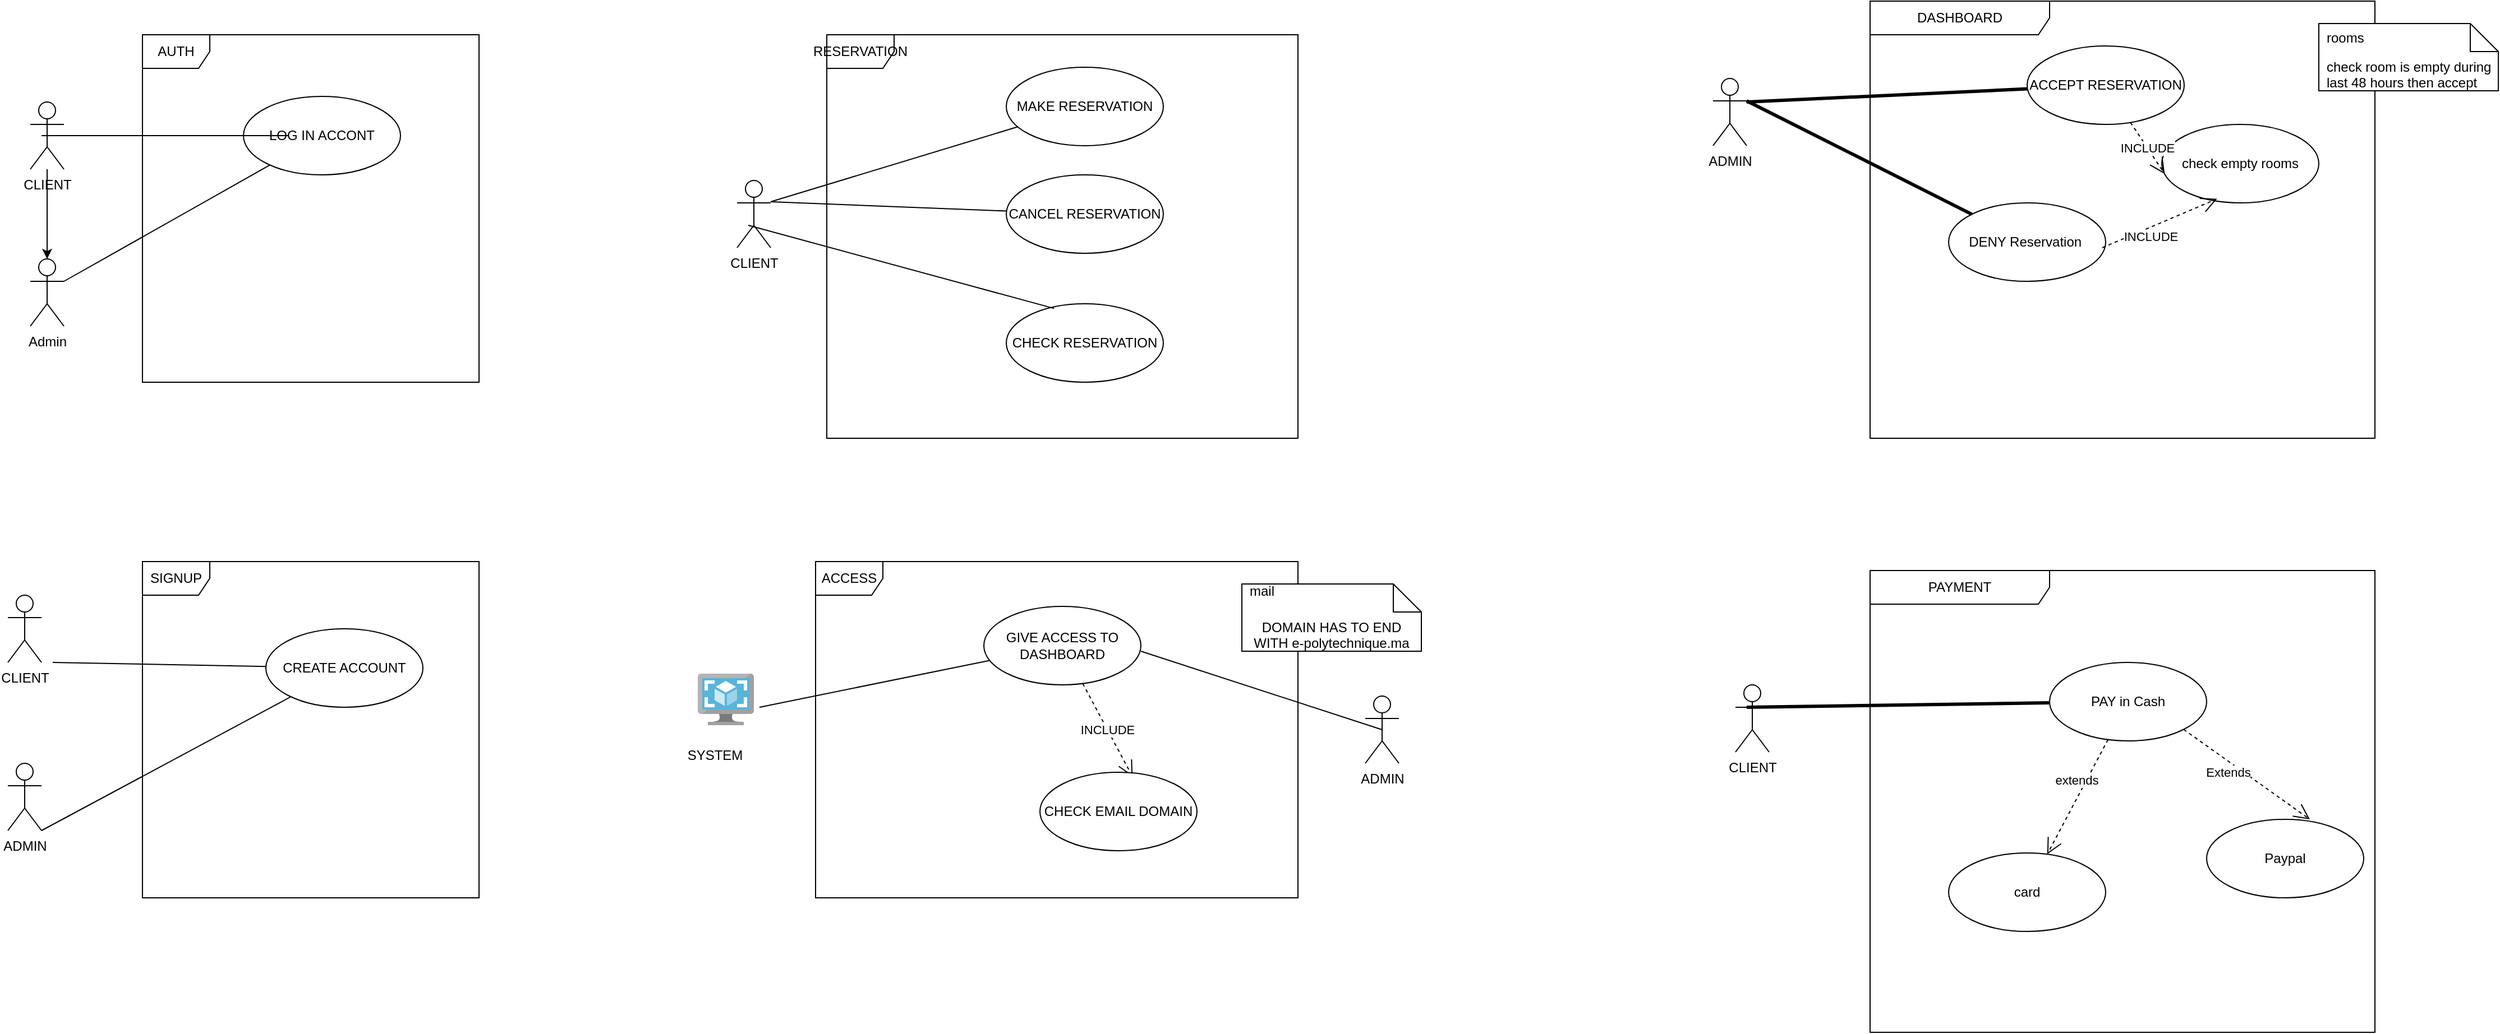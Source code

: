 <mxfile version="26.2.14">
  <diagram name="Page-1" id="AVNgcjcgZHWc-DgP9k2f">
    <mxGraphModel dx="1804" dy="968" grid="1" gridSize="10" guides="1" tooltips="1" connect="1" arrows="1" fold="1" page="1" pageScale="1" pageWidth="3300" pageHeight="4681" math="0" shadow="0">
      <root>
        <mxCell id="0" />
        <mxCell id="1" parent="0" />
        <mxCell id="lqXOrUP9vOLOigYQvVyq-1" value="AUTH" style="shape=umlFrame;whiteSpace=wrap;html=1;pointerEvents=0;" vertex="1" parent="1">
          <mxGeometry x="1130" y="1380" width="300" height="310" as="geometry" />
        </mxCell>
        <mxCell id="lqXOrUP9vOLOigYQvVyq-4" value="" style="edgeStyle=orthogonalEdgeStyle;rounded=0;orthogonalLoop=1;jettySize=auto;html=1;" edge="1" parent="1" source="lqXOrUP9vOLOigYQvVyq-2" target="lqXOrUP9vOLOigYQvVyq-3">
          <mxGeometry relative="1" as="geometry" />
        </mxCell>
        <mxCell id="lqXOrUP9vOLOigYQvVyq-2" value="CLIENT" style="shape=umlActor;verticalLabelPosition=bottom;verticalAlign=top;html=1;" vertex="1" parent="1">
          <mxGeometry x="1030" y="1440" width="30" height="60" as="geometry" />
        </mxCell>
        <mxCell id="lqXOrUP9vOLOigYQvVyq-3" value="Admin&lt;div&gt;&lt;br&gt;&lt;/div&gt;" style="shape=umlActor;verticalLabelPosition=bottom;verticalAlign=top;html=1;" vertex="1" parent="1">
          <mxGeometry x="1030" y="1580" width="30" height="60" as="geometry" />
        </mxCell>
        <mxCell id="lqXOrUP9vOLOigYQvVyq-5" value="LOG IN ACCONT" style="ellipse;whiteSpace=wrap;html=1;" vertex="1" parent="1">
          <mxGeometry x="1220" y="1435" width="140" height="70" as="geometry" />
        </mxCell>
        <mxCell id="lqXOrUP9vOLOigYQvVyq-6" value="" style="line;strokeWidth=1;fillColor=none;align=left;verticalAlign=middle;spacingTop=-1;spacingLeft=3;spacingRight=3;rotatable=0;labelPosition=right;points=[];portConstraint=eastwest;strokeColor=inherit;" vertex="1" parent="1">
          <mxGeometry x="1040" y="1466" width="220" height="8" as="geometry" />
        </mxCell>
        <mxCell id="lqXOrUP9vOLOigYQvVyq-8" value="" style="endArrow=none;html=1;rounded=0;" edge="1" parent="1" target="lqXOrUP9vOLOigYQvVyq-5">
          <mxGeometry width="50" height="50" relative="1" as="geometry">
            <mxPoint x="1060" y="1600" as="sourcePoint" />
            <mxPoint x="1110" y="1550" as="targetPoint" />
          </mxGeometry>
        </mxCell>
        <mxCell id="lqXOrUP9vOLOigYQvVyq-9" value="SIGNUP" style="shape=umlFrame;whiteSpace=wrap;html=1;pointerEvents=0;" vertex="1" parent="1">
          <mxGeometry x="1130" y="1850" width="300" height="300" as="geometry" />
        </mxCell>
        <mxCell id="lqXOrUP9vOLOigYQvVyq-10" value="CLIENT" style="shape=umlActor;verticalLabelPosition=bottom;verticalAlign=top;html=1;" vertex="1" parent="1">
          <mxGeometry x="1010" y="1880" width="30" height="60" as="geometry" />
        </mxCell>
        <mxCell id="lqXOrUP9vOLOigYQvVyq-11" value="ADMIN&lt;div&gt;&lt;br&gt;&lt;/div&gt;" style="shape=umlActor;verticalLabelPosition=bottom;verticalAlign=top;html=1;" vertex="1" parent="1">
          <mxGeometry x="1010" y="2030" width="30" height="60" as="geometry" />
        </mxCell>
        <mxCell id="lqXOrUP9vOLOigYQvVyq-12" value="CREATE ACCOUNT" style="ellipse;whiteSpace=wrap;html=1;" vertex="1" parent="1">
          <mxGeometry x="1240" y="1910" width="140" height="70" as="geometry" />
        </mxCell>
        <mxCell id="lqXOrUP9vOLOigYQvVyq-13" value="" style="endArrow=none;html=1;rounded=0;" edge="1" parent="1" target="lqXOrUP9vOLOigYQvVyq-12">
          <mxGeometry width="50" height="50" relative="1" as="geometry">
            <mxPoint x="1050" y="1940" as="sourcePoint" />
            <mxPoint x="1100" y="1890" as="targetPoint" />
          </mxGeometry>
        </mxCell>
        <mxCell id="lqXOrUP9vOLOigYQvVyq-14" value="" style="endArrow=none;html=1;rounded=0;" edge="1" parent="1" target="lqXOrUP9vOLOigYQvVyq-12">
          <mxGeometry width="50" height="50" relative="1" as="geometry">
            <mxPoint x="1040" y="2090" as="sourcePoint" />
            <mxPoint x="1090" y="2040" as="targetPoint" />
          </mxGeometry>
        </mxCell>
        <mxCell id="lqXOrUP9vOLOigYQvVyq-15" value="RESERVATION" style="shape=umlFrame;whiteSpace=wrap;html=1;pointerEvents=0;" vertex="1" parent="1">
          <mxGeometry x="1740" y="1380" width="420" height="360" as="geometry" />
        </mxCell>
        <mxCell id="lqXOrUP9vOLOigYQvVyq-16" value="CLIENT&lt;div&gt;&lt;br&gt;&lt;/div&gt;" style="shape=umlActor;verticalLabelPosition=bottom;verticalAlign=top;html=1;" vertex="1" parent="1">
          <mxGeometry x="1660" y="1510" width="30" height="60" as="geometry" />
        </mxCell>
        <mxCell id="lqXOrUP9vOLOigYQvVyq-17" value="MAKE RESERVATION&lt;span style=&quot;color: rgba(0, 0, 0, 0); font-family: monospace; font-size: 0px; text-align: start; text-wrap-mode: nowrap;&quot;&gt;%3CmxGraphModel%3E%3Croot%3E%3CmxCell%20id%3D%220%22%2F%3E%3CmxCell%20id%3D%221%22%20parent%3D%220%22%2F%3E%3CmxCell%20id%3D%222%22%20value%3D%22CLIENT%22%20style%3D%22shape%3DumlActor%3BverticalLabelPosition%3Dbottom%3BverticalAlign%3Dtop%3Bhtml%3D1%3B%22%20vertex%3D%221%22%20parent%3D%221%22%3E%3CmxGeometry%20x%3D%221010%22%20y%3D%221880%22%20width%3D%2230%22%20height%3D%2260%22%20as%3D%22geometry%22%2F%3E%3C%2FmxCell%3E%3C%2Froot%3E%3C%2FmxGraphModel%3E&lt;/span&gt;" style="ellipse;whiteSpace=wrap;html=1;" vertex="1" parent="1">
          <mxGeometry x="1900" y="1409" width="140" height="70" as="geometry" />
        </mxCell>
        <mxCell id="lqXOrUP9vOLOigYQvVyq-18" value="CANCEL RESERVATION&lt;span style=&quot;color: rgba(0, 0, 0, 0); font-family: monospace; font-size: 0px; text-align: start; text-wrap-mode: nowrap;&quot;&gt;%3CmxGraphModel%3E%3Croot%3E%3CmxCell%20id%3D%220%22%2F%3E%3CmxCell%20id%3D%221%22%20parent%3D%220%22%2F%3E%3CmxCell%20id%3D%222%22%20value%3D%22CLIENT%22%20style%3D%22shape%3DumlActor%3BverticalLabelPosition%3Dbottom%3BverticalAlign%3Dtop%3Bhtml%3D1%3B%22%20vertex%3D%221%22%20parent%3D%221%22%3E%3CmxGeometry%20x%3D%221010%22%20y%3D%221880%22%20width%3D%2230%22%20height%3D%2260%22%20as%3D%22geometry%22%2F%3E%3C%2FmxCell%3E%3C%2Froot%3E%3C%2FmxGraphModel%3E&lt;/span&gt;" style="ellipse;whiteSpace=wrap;html=1;" vertex="1" parent="1">
          <mxGeometry x="1900" y="1505" width="140" height="70" as="geometry" />
        </mxCell>
        <mxCell id="lqXOrUP9vOLOigYQvVyq-19" value="CHECK RESERVATION" style="ellipse;whiteSpace=wrap;html=1;" vertex="1" parent="1">
          <mxGeometry x="1900" y="1620" width="140" height="70" as="geometry" />
        </mxCell>
        <mxCell id="lqXOrUP9vOLOigYQvVyq-21" value="" style="endArrow=none;html=1;rounded=0;" edge="1" parent="1" target="lqXOrUP9vOLOigYQvVyq-17">
          <mxGeometry width="50" height="50" relative="1" as="geometry">
            <mxPoint x="1690" y="1529" as="sourcePoint" />
            <mxPoint x="1740" y="1479" as="targetPoint" />
          </mxGeometry>
        </mxCell>
        <mxCell id="lqXOrUP9vOLOigYQvVyq-22" value="" style="endArrow=none;html=1;rounded=0;" edge="1" parent="1" target="lqXOrUP9vOLOigYQvVyq-18">
          <mxGeometry width="50" height="50" relative="1" as="geometry">
            <mxPoint x="1690" y="1529" as="sourcePoint" />
            <mxPoint x="1740" y="1479" as="targetPoint" />
          </mxGeometry>
        </mxCell>
        <mxCell id="lqXOrUP9vOLOigYQvVyq-23" value="" style="endArrow=none;html=1;rounded=0;entryX=0.305;entryY=0.06;entryDx=0;entryDy=0;entryPerimeter=0;" edge="1" parent="1" target="lqXOrUP9vOLOigYQvVyq-19">
          <mxGeometry width="50" height="50" relative="1" as="geometry">
            <mxPoint x="1670" y="1550" as="sourcePoint" />
            <mxPoint x="1880" y="1559" as="targetPoint" />
          </mxGeometry>
        </mxCell>
        <mxCell id="lqXOrUP9vOLOigYQvVyq-32" value="ACCESS" style="shape=umlFrame;whiteSpace=wrap;html=1;pointerEvents=0;" vertex="1" parent="1">
          <mxGeometry x="1730" y="1850" width="430" height="300" as="geometry" />
        </mxCell>
        <mxCell id="lqXOrUP9vOLOigYQvVyq-34" value="" style="image;sketch=0;aspect=fixed;html=1;points=[];align=center;fontSize=12;image=img/lib/mscae/VM_Images.svg;" vertex="1" parent="1">
          <mxGeometry x="1625" y="1950" width="50" height="46" as="geometry" />
        </mxCell>
        <mxCell id="lqXOrUP9vOLOigYQvVyq-35" value="SYSTEM" style="text;html=1;align=center;verticalAlign=middle;resizable=0;points=[];autosize=1;strokeColor=none;fillColor=none;" vertex="1" parent="1">
          <mxGeometry x="1605" y="2008" width="70" height="30" as="geometry" />
        </mxCell>
        <mxCell id="lqXOrUP9vOLOigYQvVyq-36" value="GIVE ACCESS TO DASHBOARD" style="ellipse;whiteSpace=wrap;html=1;" vertex="1" parent="1">
          <mxGeometry x="1880" y="1890" width="140" height="70" as="geometry" />
        </mxCell>
        <mxCell id="lqXOrUP9vOLOigYQvVyq-38" value="INCLUDE" style="endArrow=open;endSize=12;dashed=1;html=1;rounded=0;entryX=0.59;entryY=0.057;entryDx=0;entryDy=0;entryPerimeter=0;" edge="1" parent="1" source="lqXOrUP9vOLOigYQvVyq-36" target="lqXOrUP9vOLOigYQvVyq-39">
          <mxGeometry width="160" relative="1" as="geometry">
            <mxPoint x="1865" y="2008" as="sourcePoint" />
            <mxPoint x="2025" y="2008" as="targetPoint" />
          </mxGeometry>
        </mxCell>
        <mxCell id="lqXOrUP9vOLOigYQvVyq-39" value="CHECK EMAIL DOMAIN" style="ellipse;whiteSpace=wrap;html=1;" vertex="1" parent="1">
          <mxGeometry x="1930" y="2038" width="140" height="70" as="geometry" />
        </mxCell>
        <mxCell id="lqXOrUP9vOLOigYQvVyq-42" value="DOMAIN HAS TO END WITH e-polytechnique.ma" style="shape=note2;boundedLbl=1;whiteSpace=wrap;html=1;size=25;verticalAlign=top;align=center;" vertex="1" parent="1">
          <mxGeometry x="2110" y="1870" width="160" height="60" as="geometry" />
        </mxCell>
        <mxCell id="lqXOrUP9vOLOigYQvVyq-43" value="mail&#xa;" style="resizeWidth=1;part=1;strokeColor=none;fillColor=none;align=left;spacingLeft=5;" vertex="1" parent="lqXOrUP9vOLOigYQvVyq-42">
          <mxGeometry width="160" height="25" relative="1" as="geometry" />
        </mxCell>
        <mxCell id="lqXOrUP9vOLOigYQvVyq-44" value="" style="endArrow=none;html=1;rounded=0;" edge="1" parent="1" target="lqXOrUP9vOLOigYQvVyq-36">
          <mxGeometry width="50" height="50" relative="1" as="geometry">
            <mxPoint x="1680" y="1980" as="sourcePoint" />
            <mxPoint x="1730" y="1930" as="targetPoint" />
          </mxGeometry>
        </mxCell>
        <mxCell id="lqXOrUP9vOLOigYQvVyq-45" value="" style="endArrow=none;html=1;rounded=0;entryX=0.5;entryY=0.5;entryDx=0;entryDy=0;entryPerimeter=0;" edge="1" parent="1" target="lqXOrUP9vOLOigYQvVyq-46">
          <mxGeometry width="50" height="50" relative="1" as="geometry">
            <mxPoint x="2020" y="1930" as="sourcePoint" />
            <mxPoint x="2070" y="1880" as="targetPoint" />
          </mxGeometry>
        </mxCell>
        <mxCell id="lqXOrUP9vOLOigYQvVyq-46" value="ADMIN&lt;div&gt;&lt;br&gt;&lt;/div&gt;" style="shape=umlActor;verticalLabelPosition=bottom;verticalAlign=top;html=1;" vertex="1" parent="1">
          <mxGeometry x="2220" y="1970" width="30" height="60" as="geometry" />
        </mxCell>
        <mxCell id="lqXOrUP9vOLOigYQvVyq-47" value="DASHBOARD" style="shape=umlFrame;whiteSpace=wrap;html=1;pointerEvents=0;recursiveResize=0;container=1;collapsible=0;width=160;" vertex="1" parent="1">
          <mxGeometry x="2670" y="1350" width="450" height="390" as="geometry" />
        </mxCell>
        <mxCell id="lqXOrUP9vOLOigYQvVyq-50" value="ACCEPT RESERVATION" style="ellipse;whiteSpace=wrap;html=1;" vertex="1" parent="lqXOrUP9vOLOigYQvVyq-47">
          <mxGeometry x="140" y="40" width="140" height="70" as="geometry" />
        </mxCell>
        <mxCell id="lqXOrUP9vOLOigYQvVyq-56" value="check empty rooms" style="ellipse;whiteSpace=wrap;html=1;" vertex="1" parent="lqXOrUP9vOLOigYQvVyq-47">
          <mxGeometry x="260" y="110" width="140" height="70" as="geometry" />
        </mxCell>
        <mxCell id="lqXOrUP9vOLOigYQvVyq-55" value="INCLUDE" style="endArrow=open;endSize=12;dashed=1;html=1;rounded=0;entryX=0.019;entryY=0.632;entryDx=0;entryDy=0;entryPerimeter=0;" edge="1" parent="lqXOrUP9vOLOigYQvVyq-47" source="lqXOrUP9vOLOigYQvVyq-50" target="lqXOrUP9vOLOigYQvVyq-56">
          <mxGeometry width="160" relative="1" as="geometry">
            <mxPoint x="245.807" y="208.418" as="sourcePoint" />
            <mxPoint x="-625" y="678" as="targetPoint" />
          </mxGeometry>
        </mxCell>
        <mxCell id="lqXOrUP9vOLOigYQvVyq-60" value="" style="endArrow=none;startArrow=none;endFill=0;startFill=0;endSize=8;html=1;verticalAlign=bottom;labelBackgroundColor=none;strokeWidth=3;rounded=0;" edge="1" parent="lqXOrUP9vOLOigYQvVyq-47" target="lqXOrUP9vOLOigYQvVyq-50">
          <mxGeometry width="160" relative="1" as="geometry">
            <mxPoint x="-110" y="90" as="sourcePoint" />
            <mxPoint x="50" y="90" as="targetPoint" />
          </mxGeometry>
        </mxCell>
        <mxCell id="lqXOrUP9vOLOigYQvVyq-62" value="DENY Reservation&amp;nbsp;" style="ellipse;whiteSpace=wrap;html=1;" vertex="1" parent="lqXOrUP9vOLOigYQvVyq-47">
          <mxGeometry x="70" y="180.0" width="140" height="70" as="geometry" />
        </mxCell>
        <mxCell id="lqXOrUP9vOLOigYQvVyq-63" value="INCLUDE" style="endArrow=open;endSize=12;dashed=1;html=1;rounded=0;entryX=0.352;entryY=0.949;entryDx=0;entryDy=0;entryPerimeter=0;" edge="1" parent="lqXOrUP9vOLOigYQvVyq-47" target="lqXOrUP9vOLOigYQvVyq-56">
          <mxGeometry x="-0.218" y="-8" width="160" relative="1" as="geometry">
            <mxPoint x="207" y="220" as="sourcePoint" />
            <mxPoint x="280" y="241" as="targetPoint" />
            <mxPoint as="offset" />
          </mxGeometry>
        </mxCell>
        <mxCell id="lqXOrUP9vOLOigYQvVyq-49" value="ADMIN&lt;div&gt;&lt;br&gt;&lt;/div&gt;" style="shape=umlActor;verticalLabelPosition=bottom;verticalAlign=top;html=1;" vertex="1" parent="1">
          <mxGeometry x="2530" y="1419" width="30" height="60" as="geometry" />
        </mxCell>
        <mxCell id="lqXOrUP9vOLOigYQvVyq-58" value="check room is empty during last 48 hours then accept&lt;div&gt;&lt;br&gt;&lt;/div&gt;" style="shape=note2;boundedLbl=1;whiteSpace=wrap;html=1;size=25;verticalAlign=top;align=left;spacingLeft=5;whiteSpace=wrap;" vertex="1" parent="1">
          <mxGeometry x="3070" y="1370" width="160" height="60" as="geometry" />
        </mxCell>
        <mxCell id="lqXOrUP9vOLOigYQvVyq-59" value="rooms" style="resizeWidth=1;part=1;html=1;strokeColor=none;fillColor=none;align=left;spacingLeft=5;whiteSpace=wrap;" vertex="1" parent="lqXOrUP9vOLOigYQvVyq-58">
          <mxGeometry width="160" height="25" relative="1" as="geometry" />
        </mxCell>
        <mxCell id="lqXOrUP9vOLOigYQvVyq-61" value="" style="endArrow=none;startArrow=none;endFill=0;startFill=0;endSize=8;html=1;verticalAlign=bottom;labelBackgroundColor=none;strokeWidth=3;rounded=0;exitX=1;exitY=0.333;exitDx=0;exitDy=0;exitPerimeter=0;" edge="1" parent="1" source="lqXOrUP9vOLOigYQvVyq-49" target="lqXOrUP9vOLOigYQvVyq-62">
          <mxGeometry width="160" relative="1" as="geometry">
            <mxPoint x="2600" y="1510" as="sourcePoint" />
            <mxPoint x="2760" y="1510" as="targetPoint" />
          </mxGeometry>
        </mxCell>
        <mxCell id="lqXOrUP9vOLOigYQvVyq-64" value="PAYMENT" style="shape=umlFrame;whiteSpace=wrap;html=1;pointerEvents=0;recursiveResize=0;container=1;collapsible=0;width=160;" vertex="1" parent="1">
          <mxGeometry x="2670" y="1858" width="450" height="412" as="geometry" />
        </mxCell>
        <mxCell id="lqXOrUP9vOLOigYQvVyq-66" value="PAY in Cash" style="ellipse;whiteSpace=wrap;html=1;" vertex="1" parent="lqXOrUP9vOLOigYQvVyq-64">
          <mxGeometry x="160" y="82" width="140" height="70" as="geometry" />
        </mxCell>
        <mxCell id="lqXOrUP9vOLOigYQvVyq-68" value="Extends" style="endArrow=open;endSize=12;dashed=1;html=1;rounded=0;entryX=0.352;entryY=0.949;entryDx=0;entryDy=0;entryPerimeter=0;exitX=1;exitY=1;exitDx=0;exitDy=0;" edge="1" parent="lqXOrUP9vOLOigYQvVyq-64" source="lqXOrUP9vOLOigYQvVyq-66">
          <mxGeometry x="-0.218" y="-8" width="160" relative="1" as="geometry">
            <mxPoint x="290" y="266" as="sourcePoint" />
            <mxPoint x="392" y="222" as="targetPoint" />
            <mxPoint as="offset" />
          </mxGeometry>
        </mxCell>
        <mxCell id="lqXOrUP9vOLOigYQvVyq-69" value="card" style="ellipse;whiteSpace=wrap;html=1;" vertex="1" parent="lqXOrUP9vOLOigYQvVyq-64">
          <mxGeometry x="70" y="252.0" width="140" height="70" as="geometry" />
        </mxCell>
        <mxCell id="lqXOrUP9vOLOigYQvVyq-67" value="extends" style="endArrow=open;endSize=12;dashed=1;html=1;rounded=0;" edge="1" parent="lqXOrUP9vOLOigYQvVyq-64" source="lqXOrUP9vOLOigYQvVyq-66" target="lqXOrUP9vOLOigYQvVyq-69">
          <mxGeometry x="-0.218" y="-8" width="160" relative="1" as="geometry">
            <mxPoint x="108" y="250" as="sourcePoint" />
            <mxPoint x="220" y="162" as="targetPoint" />
            <mxPoint as="offset" />
          </mxGeometry>
        </mxCell>
        <mxCell id="lqXOrUP9vOLOigYQvVyq-72" value="Paypal" style="ellipse;whiteSpace=wrap;html=1;" vertex="1" parent="lqXOrUP9vOLOigYQvVyq-64">
          <mxGeometry x="300" y="222" width="140" height="70" as="geometry" />
        </mxCell>
        <mxCell id="lqXOrUP9vOLOigYQvVyq-65" value="CLIENT&lt;div&gt;&lt;br&gt;&lt;/div&gt;" style="shape=umlActor;verticalLabelPosition=bottom;verticalAlign=top;html=1;" vertex="1" parent="1">
          <mxGeometry x="2550" y="1960" width="30" height="60" as="geometry" />
        </mxCell>
        <mxCell id="lqXOrUP9vOLOigYQvVyq-71" value="" style="endArrow=none;startArrow=none;endFill=0;startFill=0;endSize=8;html=1;verticalAlign=bottom;labelBackgroundColor=none;strokeWidth=3;rounded=0;" edge="1" parent="1" target="lqXOrUP9vOLOigYQvVyq-66">
          <mxGeometry width="160" relative="1" as="geometry">
            <mxPoint x="2560" y="1980" as="sourcePoint" />
            <mxPoint x="2720" y="1980" as="targetPoint" />
          </mxGeometry>
        </mxCell>
      </root>
    </mxGraphModel>
  </diagram>
</mxfile>
